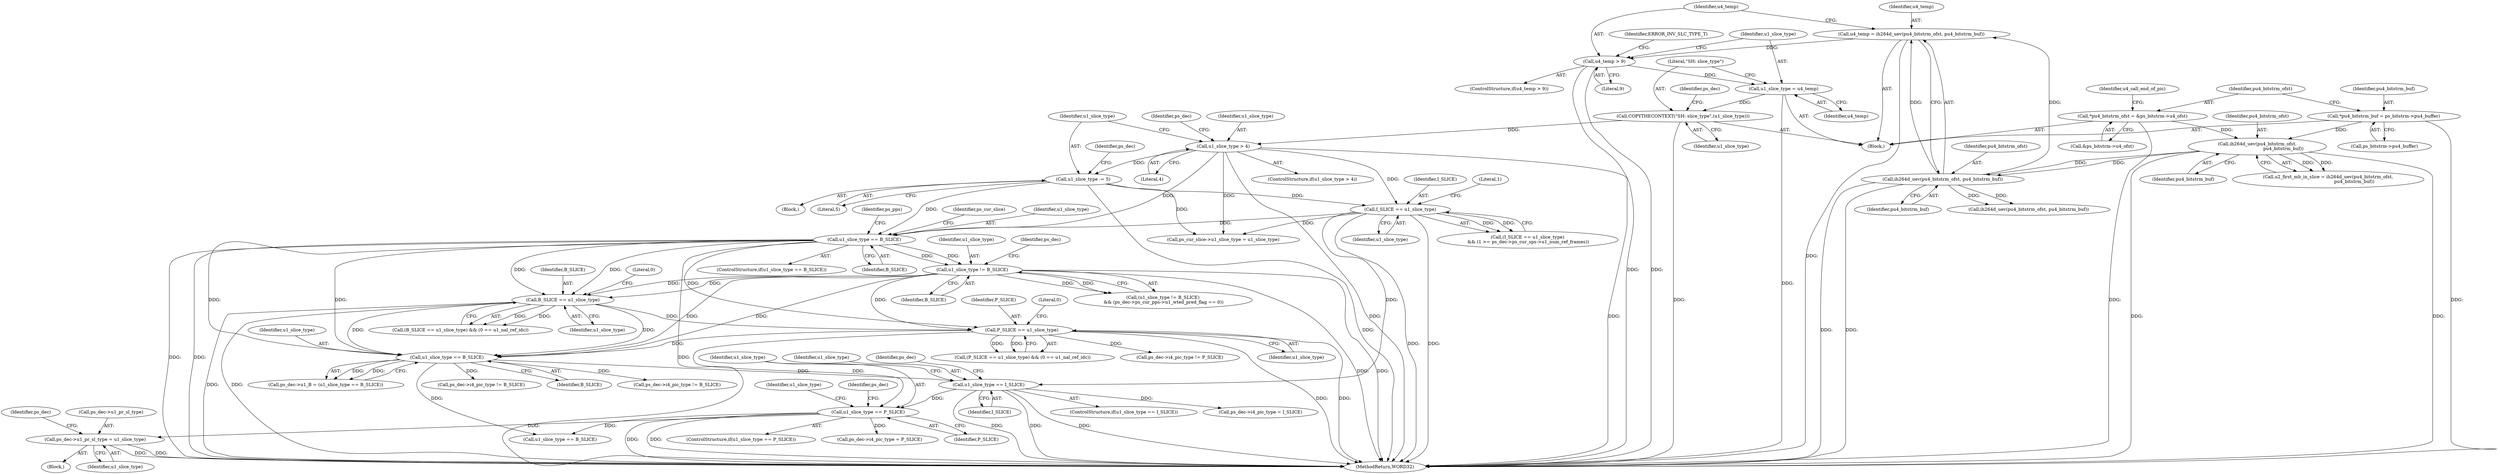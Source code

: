 digraph "0_Android_0b23c81c3dd9ec38f7e6806a3955fed1925541a0_2@pointer" {
"1002494" [label="(Call,ps_dec->u1_pr_sl_type = u1_slice_type)"];
"1002478" [label="(Call,u1_slice_type == P_SLICE)"];
"1002443" [label="(Call,u1_slice_type == I_SLICE)"];
"1002329" [label="(Call,u1_slice_type == B_SLICE)"];
"1001795" [label="(Call,u1_slice_type != B_SLICE)"];
"1001572" [label="(Call,u1_slice_type == B_SLICE)"];
"1000341" [label="(Call,I_SLICE == u1_slice_type)"];
"1000292" [label="(Call,u1_slice_type > 4)"];
"1000283" [label="(Call,COPYTHECONTEXT(\"SH: slice_type\",(u1_slice_type)))"];
"1000280" [label="(Call,u1_slice_type = u4_temp)"];
"1000275" [label="(Call,u4_temp > 9)"];
"1000269" [label="(Call,u4_temp = ih264d_uev(pu4_bitstrm_ofst, pu4_bitstrm_buf))"];
"1000271" [label="(Call,ih264d_uev(pu4_bitstrm_ofst, pu4_bitstrm_buf))"];
"1000231" [label="(Call,ih264d_uev(pu4_bitstrm_ofst,\n                                     pu4_bitstrm_buf))"];
"1000203" [label="(Call,*pu4_bitstrm_ofst = &ps_bitstrm->u4_ofst)"];
"1000197" [label="(Call,*pu4_bitstrm_buf = ps_bitstrm->pu4_buffer)"];
"1000296" [label="(Call,u1_slice_type -= 5)"];
"1001886" [label="(Call,P_SLICE == u1_slice_type)"];
"1001871" [label="(Call,B_SLICE == u1_slice_type)"];
"1001885" [label="(Call,(P_SLICE == u1_slice_type) && (0 == u1_nal_ref_idc))"];
"1000293" [label="(Identifier,u1_slice_type)"];
"1002443" [label="(Call,u1_slice_type == I_SLICE)"];
"1000412" [label="(Call,ih264d_uev(pu4_bitstrm_ofst, pu4_bitstrm_buf))"];
"1000277" [label="(Literal,9)"];
"1000269" [label="(Call,u4_temp = ih264d_uev(pu4_bitstrm_ofst, pu4_bitstrm_buf))"];
"1002481" [label="(Block,)"];
"1001888" [label="(Identifier,u1_slice_type)"];
"1001794" [label="(Call,(u1_slice_type != B_SLICE)\n && (ps_dec->ps_cur_pps->u1_wted_pred_flag == 0))"];
"1001871" [label="(Call,B_SLICE == u1_slice_type)"];
"1001890" [label="(Literal,0)"];
"1001875" [label="(Literal,0)"];
"1001572" [label="(Call,u1_slice_type == B_SLICE)"];
"1001887" [label="(Identifier,P_SLICE)"];
"1000282" [label="(Identifier,u4_temp)"];
"1000343" [label="(Identifier,u1_slice_type)"];
"1002505" [label="(Call,ps_dec->i4_pic_type = P_SLICE)"];
"1001795" [label="(Call,u1_slice_type != B_SLICE)"];
"1000220" [label="(Identifier,u4_call_end_of_pic)"];
"1001571" [label="(ControlStructure,if(u1_slice_type == B_SLICE))"];
"1000341" [label="(Call,I_SLICE == u1_slice_type)"];
"1000274" [label="(ControlStructure,if(u4_temp > 9))"];
"1000271" [label="(Call,ih264d_uev(pu4_bitstrm_ofst, pu4_bitstrm_buf))"];
"1000296" [label="(Call,u1_slice_type -= 5)"];
"1001522" [label="(Call,ps_cur_slice->u1_slice_type = u1_slice_type)"];
"1000295" [label="(Block,)"];
"1000199" [label="(Call,ps_bitstrm->pu4_buffer)"];
"1000280" [label="(Call,u1_slice_type = u4_temp)"];
"1002619" [label="(MethodReturn,WORD32)"];
"1002444" [label="(Identifier,u1_slice_type)"];
"1002485" [label="(Identifier,ps_dec)"];
"1000281" [label="(Identifier,u1_slice_type)"];
"1000197" [label="(Call,*pu4_bitstrm_buf = ps_bitstrm->pu4_buffer)"];
"1000279" [label="(Identifier,ERROR_INV_SLC_TYPE_T)"];
"1000285" [label="(Identifier,u1_slice_type)"];
"1002495" [label="(Call,ps_dec->u1_pr_sl_type)"];
"1000231" [label="(Call,ih264d_uev(pu4_bitstrm_ofst,\n                                     pu4_bitstrm_buf))"];
"1001578" [label="(Identifier,ps_cur_slice)"];
"1002325" [label="(Call,ps_dec->u1_B = (u1_slice_type == B_SLICE))"];
"1000229" [label="(Call,u2_first_mb_in_slice = ih264d_uev(pu4_bitstrm_ofst,\n                                     pu4_bitstrm_buf))"];
"1000276" [label="(Identifier,u4_temp)"];
"1000272" [label="(Identifier,pu4_bitstrm_ofst)"];
"1002466" [label="(Call,ps_dec->i4_pic_type != P_SLICE)"];
"1001624" [label="(Identifier,ps_pps)"];
"1002477" [label="(ControlStructure,if(u1_slice_type == P_SLICE))"];
"1000273" [label="(Identifier,pu4_bitstrm_buf)"];
"1000275" [label="(Call,u4_temp > 9)"];
"1000292" [label="(Call,u1_slice_type > 4)"];
"1002442" [label="(ControlStructure,if(u1_slice_type == I_SLICE))"];
"1002450" [label="(Identifier,ps_dec)"];
"1002512" [label="(Call,u1_slice_type == B_SLICE)"];
"1002494" [label="(Call,ps_dec->u1_pr_sl_type = u1_slice_type)"];
"1002330" [label="(Identifier,u1_slice_type)"];
"1000205" [label="(Call,&ps_bitstrm->u4_ofst)"];
"1000233" [label="(Identifier,pu4_bitstrm_buf)"];
"1001870" [label="(Call,(B_SLICE == u1_slice_type) && (0 == u1_nal_ref_idc))"];
"1002480" [label="(Identifier,P_SLICE)"];
"1000288" [label="(Identifier,ps_dec)"];
"1002329" [label="(Call,u1_slice_type == B_SLICE)"];
"1000297" [label="(Identifier,u1_slice_type)"];
"1002471" [label="(Call,ps_dec->i4_pic_type = I_SLICE)"];
"1000232" [label="(Identifier,pu4_bitstrm_ofst)"];
"1001801" [label="(Identifier,ps_dec)"];
"1000294" [label="(Literal,4)"];
"1000270" [label="(Identifier,u4_temp)"];
"1002478" [label="(Call,u1_slice_type == P_SLICE)"];
"1001872" [label="(Identifier,B_SLICE)"];
"1000298" [label="(Literal,5)"];
"1002461" [label="(Call,ps_dec->i4_pic_type != B_SLICE)"];
"1000198" [label="(Identifier,pu4_bitstrm_buf)"];
"1001873" [label="(Identifier,u1_slice_type)"];
"1002513" [label="(Identifier,u1_slice_type)"];
"1002331" [label="(Identifier,B_SLICE)"];
"1000291" [label="(ControlStructure,if(u1_slice_type > 4))"];
"1002445" [label="(Identifier,I_SLICE)"];
"1002500" [label="(Call,ps_dec->i4_pic_type != B_SLICE)"];
"1002479" [label="(Identifier,u1_slice_type)"];
"1001796" [label="(Identifier,u1_slice_type)"];
"1001797" [label="(Identifier,B_SLICE)"];
"1000340" [label="(Call,(I_SLICE == u1_slice_type)\n && (1 >= ps_dec->ps_cur_sps->u1_num_ref_frames))"];
"1000310" [label="(Identifier,ps_dec)"];
"1000283" [label="(Call,COPYTHECONTEXT(\"SH: slice_type\",(u1_slice_type)))"];
"1001573" [label="(Identifier,u1_slice_type)"];
"1002498" [label="(Identifier,u1_slice_type)"];
"1000284" [label="(Literal,\"SH: slice_type\")"];
"1000301" [label="(Identifier,ps_dec)"];
"1001886" [label="(Call,P_SLICE == u1_slice_type)"];
"1000345" [label="(Literal,1)"];
"1001574" [label="(Identifier,B_SLICE)"];
"1000203" [label="(Call,*pu4_bitstrm_ofst = &ps_bitstrm->u4_ofst)"];
"1000204" [label="(Identifier,pu4_bitstrm_ofst)"];
"1000160" [label="(Block,)"];
"1000342" [label="(Identifier,I_SLICE)"];
"1002502" [label="(Identifier,ps_dec)"];
"1002494" -> "1002481"  [label="AST: "];
"1002494" -> "1002498"  [label="CFG: "];
"1002495" -> "1002494"  [label="AST: "];
"1002498" -> "1002494"  [label="AST: "];
"1002502" -> "1002494"  [label="CFG: "];
"1002494" -> "1002619"  [label="DDG: "];
"1002494" -> "1002619"  [label="DDG: "];
"1002478" -> "1002494"  [label="DDG: "];
"1002478" -> "1002477"  [label="AST: "];
"1002478" -> "1002480"  [label="CFG: "];
"1002479" -> "1002478"  [label="AST: "];
"1002480" -> "1002478"  [label="AST: "];
"1002485" -> "1002478"  [label="CFG: "];
"1002513" -> "1002478"  [label="CFG: "];
"1002478" -> "1002619"  [label="DDG: "];
"1002478" -> "1002619"  [label="DDG: "];
"1002443" -> "1002478"  [label="DDG: "];
"1001886" -> "1002478"  [label="DDG: "];
"1002478" -> "1002505"  [label="DDG: "];
"1002478" -> "1002512"  [label="DDG: "];
"1002443" -> "1002442"  [label="AST: "];
"1002443" -> "1002445"  [label="CFG: "];
"1002444" -> "1002443"  [label="AST: "];
"1002445" -> "1002443"  [label="AST: "];
"1002450" -> "1002443"  [label="CFG: "];
"1002479" -> "1002443"  [label="CFG: "];
"1002443" -> "1002619"  [label="DDG: "];
"1002443" -> "1002619"  [label="DDG: "];
"1002443" -> "1002619"  [label="DDG: "];
"1002329" -> "1002443"  [label="DDG: "];
"1000341" -> "1002443"  [label="DDG: "];
"1002443" -> "1002471"  [label="DDG: "];
"1002329" -> "1002325"  [label="AST: "];
"1002329" -> "1002331"  [label="CFG: "];
"1002330" -> "1002329"  [label="AST: "];
"1002331" -> "1002329"  [label="AST: "];
"1002325" -> "1002329"  [label="CFG: "];
"1002329" -> "1002325"  [label="DDG: "];
"1002329" -> "1002325"  [label="DDG: "];
"1001795" -> "1002329"  [label="DDG: "];
"1001795" -> "1002329"  [label="DDG: "];
"1001572" -> "1002329"  [label="DDG: "];
"1001572" -> "1002329"  [label="DDG: "];
"1001886" -> "1002329"  [label="DDG: "];
"1001871" -> "1002329"  [label="DDG: "];
"1001871" -> "1002329"  [label="DDG: "];
"1002329" -> "1002461"  [label="DDG: "];
"1002329" -> "1002500"  [label="DDG: "];
"1002329" -> "1002512"  [label="DDG: "];
"1001795" -> "1001794"  [label="AST: "];
"1001795" -> "1001797"  [label="CFG: "];
"1001796" -> "1001795"  [label="AST: "];
"1001797" -> "1001795"  [label="AST: "];
"1001801" -> "1001795"  [label="CFG: "];
"1001794" -> "1001795"  [label="CFG: "];
"1001795" -> "1002619"  [label="DDG: "];
"1001795" -> "1002619"  [label="DDG: "];
"1001795" -> "1001794"  [label="DDG: "];
"1001795" -> "1001794"  [label="DDG: "];
"1001572" -> "1001795"  [label="DDG: "];
"1001572" -> "1001795"  [label="DDG: "];
"1001795" -> "1001871"  [label="DDG: "];
"1001795" -> "1001871"  [label="DDG: "];
"1001795" -> "1001886"  [label="DDG: "];
"1001572" -> "1001571"  [label="AST: "];
"1001572" -> "1001574"  [label="CFG: "];
"1001573" -> "1001572"  [label="AST: "];
"1001574" -> "1001572"  [label="AST: "];
"1001578" -> "1001572"  [label="CFG: "];
"1001624" -> "1001572"  [label="CFG: "];
"1001572" -> "1002619"  [label="DDG: "];
"1001572" -> "1002619"  [label="DDG: "];
"1001572" -> "1002619"  [label="DDG: "];
"1000341" -> "1001572"  [label="DDG: "];
"1000292" -> "1001572"  [label="DDG: "];
"1000296" -> "1001572"  [label="DDG: "];
"1001572" -> "1001871"  [label="DDG: "];
"1001572" -> "1001871"  [label="DDG: "];
"1001572" -> "1001886"  [label="DDG: "];
"1000341" -> "1000340"  [label="AST: "];
"1000341" -> "1000343"  [label="CFG: "];
"1000342" -> "1000341"  [label="AST: "];
"1000343" -> "1000341"  [label="AST: "];
"1000345" -> "1000341"  [label="CFG: "];
"1000340" -> "1000341"  [label="CFG: "];
"1000341" -> "1002619"  [label="DDG: "];
"1000341" -> "1002619"  [label="DDG: "];
"1000341" -> "1000340"  [label="DDG: "];
"1000341" -> "1000340"  [label="DDG: "];
"1000292" -> "1000341"  [label="DDG: "];
"1000296" -> "1000341"  [label="DDG: "];
"1000341" -> "1001522"  [label="DDG: "];
"1000292" -> "1000291"  [label="AST: "];
"1000292" -> "1000294"  [label="CFG: "];
"1000293" -> "1000292"  [label="AST: "];
"1000294" -> "1000292"  [label="AST: "];
"1000297" -> "1000292"  [label="CFG: "];
"1000310" -> "1000292"  [label="CFG: "];
"1000292" -> "1002619"  [label="DDG: "];
"1000292" -> "1002619"  [label="DDG: "];
"1000283" -> "1000292"  [label="DDG: "];
"1000292" -> "1000296"  [label="DDG: "];
"1000292" -> "1001522"  [label="DDG: "];
"1000283" -> "1000160"  [label="AST: "];
"1000283" -> "1000285"  [label="CFG: "];
"1000284" -> "1000283"  [label="AST: "];
"1000285" -> "1000283"  [label="AST: "];
"1000288" -> "1000283"  [label="CFG: "];
"1000283" -> "1002619"  [label="DDG: "];
"1000280" -> "1000283"  [label="DDG: "];
"1000280" -> "1000160"  [label="AST: "];
"1000280" -> "1000282"  [label="CFG: "];
"1000281" -> "1000280"  [label="AST: "];
"1000282" -> "1000280"  [label="AST: "];
"1000284" -> "1000280"  [label="CFG: "];
"1000280" -> "1002619"  [label="DDG: "];
"1000275" -> "1000280"  [label="DDG: "];
"1000275" -> "1000274"  [label="AST: "];
"1000275" -> "1000277"  [label="CFG: "];
"1000276" -> "1000275"  [label="AST: "];
"1000277" -> "1000275"  [label="AST: "];
"1000279" -> "1000275"  [label="CFG: "];
"1000281" -> "1000275"  [label="CFG: "];
"1000275" -> "1002619"  [label="DDG: "];
"1000275" -> "1002619"  [label="DDG: "];
"1000269" -> "1000275"  [label="DDG: "];
"1000269" -> "1000160"  [label="AST: "];
"1000269" -> "1000271"  [label="CFG: "];
"1000270" -> "1000269"  [label="AST: "];
"1000271" -> "1000269"  [label="AST: "];
"1000276" -> "1000269"  [label="CFG: "];
"1000269" -> "1002619"  [label="DDG: "];
"1000271" -> "1000269"  [label="DDG: "];
"1000271" -> "1000269"  [label="DDG: "];
"1000271" -> "1000273"  [label="CFG: "];
"1000272" -> "1000271"  [label="AST: "];
"1000273" -> "1000271"  [label="AST: "];
"1000271" -> "1002619"  [label="DDG: "];
"1000271" -> "1002619"  [label="DDG: "];
"1000231" -> "1000271"  [label="DDG: "];
"1000231" -> "1000271"  [label="DDG: "];
"1000271" -> "1000412"  [label="DDG: "];
"1000271" -> "1000412"  [label="DDG: "];
"1000231" -> "1000229"  [label="AST: "];
"1000231" -> "1000233"  [label="CFG: "];
"1000232" -> "1000231"  [label="AST: "];
"1000233" -> "1000231"  [label="AST: "];
"1000229" -> "1000231"  [label="CFG: "];
"1000231" -> "1002619"  [label="DDG: "];
"1000231" -> "1002619"  [label="DDG: "];
"1000231" -> "1000229"  [label="DDG: "];
"1000231" -> "1000229"  [label="DDG: "];
"1000203" -> "1000231"  [label="DDG: "];
"1000197" -> "1000231"  [label="DDG: "];
"1000203" -> "1000160"  [label="AST: "];
"1000203" -> "1000205"  [label="CFG: "];
"1000204" -> "1000203"  [label="AST: "];
"1000205" -> "1000203"  [label="AST: "];
"1000220" -> "1000203"  [label="CFG: "];
"1000203" -> "1002619"  [label="DDG: "];
"1000197" -> "1000160"  [label="AST: "];
"1000197" -> "1000199"  [label="CFG: "];
"1000198" -> "1000197"  [label="AST: "];
"1000199" -> "1000197"  [label="AST: "];
"1000204" -> "1000197"  [label="CFG: "];
"1000197" -> "1002619"  [label="DDG: "];
"1000296" -> "1000295"  [label="AST: "];
"1000296" -> "1000298"  [label="CFG: "];
"1000297" -> "1000296"  [label="AST: "];
"1000298" -> "1000296"  [label="AST: "];
"1000301" -> "1000296"  [label="CFG: "];
"1000296" -> "1002619"  [label="DDG: "];
"1000296" -> "1001522"  [label="DDG: "];
"1001886" -> "1001885"  [label="AST: "];
"1001886" -> "1001888"  [label="CFG: "];
"1001887" -> "1001886"  [label="AST: "];
"1001888" -> "1001886"  [label="AST: "];
"1001890" -> "1001886"  [label="CFG: "];
"1001885" -> "1001886"  [label="CFG: "];
"1001886" -> "1002619"  [label="DDG: "];
"1001886" -> "1002619"  [label="DDG: "];
"1001886" -> "1001885"  [label="DDG: "];
"1001886" -> "1001885"  [label="DDG: "];
"1001871" -> "1001886"  [label="DDG: "];
"1001886" -> "1002466"  [label="DDG: "];
"1001871" -> "1001870"  [label="AST: "];
"1001871" -> "1001873"  [label="CFG: "];
"1001872" -> "1001871"  [label="AST: "];
"1001873" -> "1001871"  [label="AST: "];
"1001875" -> "1001871"  [label="CFG: "];
"1001870" -> "1001871"  [label="CFG: "];
"1001871" -> "1002619"  [label="DDG: "];
"1001871" -> "1002619"  [label="DDG: "];
"1001871" -> "1001870"  [label="DDG: "];
"1001871" -> "1001870"  [label="DDG: "];
}
